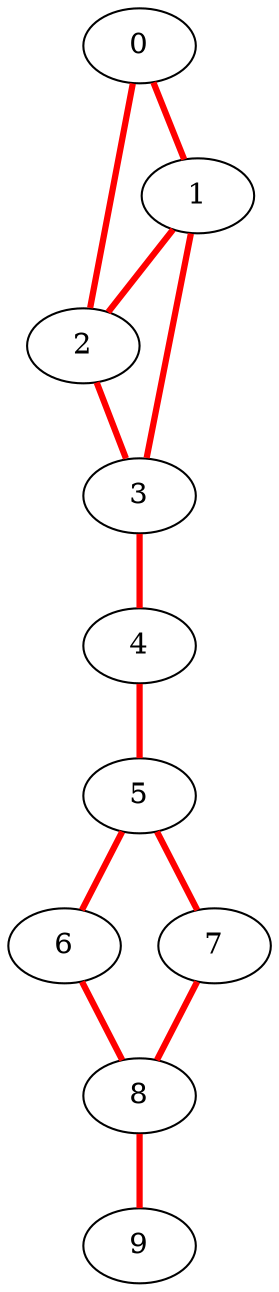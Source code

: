 // Execricio_Pag5
graph Conexoes_de_Amigos {
	0 -- 1 [color=red penwidth=3.0]
	0 -- 2 [color=red penwidth=3.0]
	1 -- 2 [color=red penwidth=3.0]
	1 -- 3 [color=red penwidth=3.0]
	2 -- 3 [color=red penwidth=3.0]
	3 -- 4 [color=red penwidth=3.0]
	4 -- 5 [color=red penwidth=3.0]
	5 -- 6 [color=red penwidth=3.0]
	5 -- 7 [color=red penwidth=3.0]
	6 -- 8 [color=red penwidth=3.0]
	7 -- 8 [color=red penwidth=3.0]
	8 -- 9 [color=red penwidth=3.0]
}
